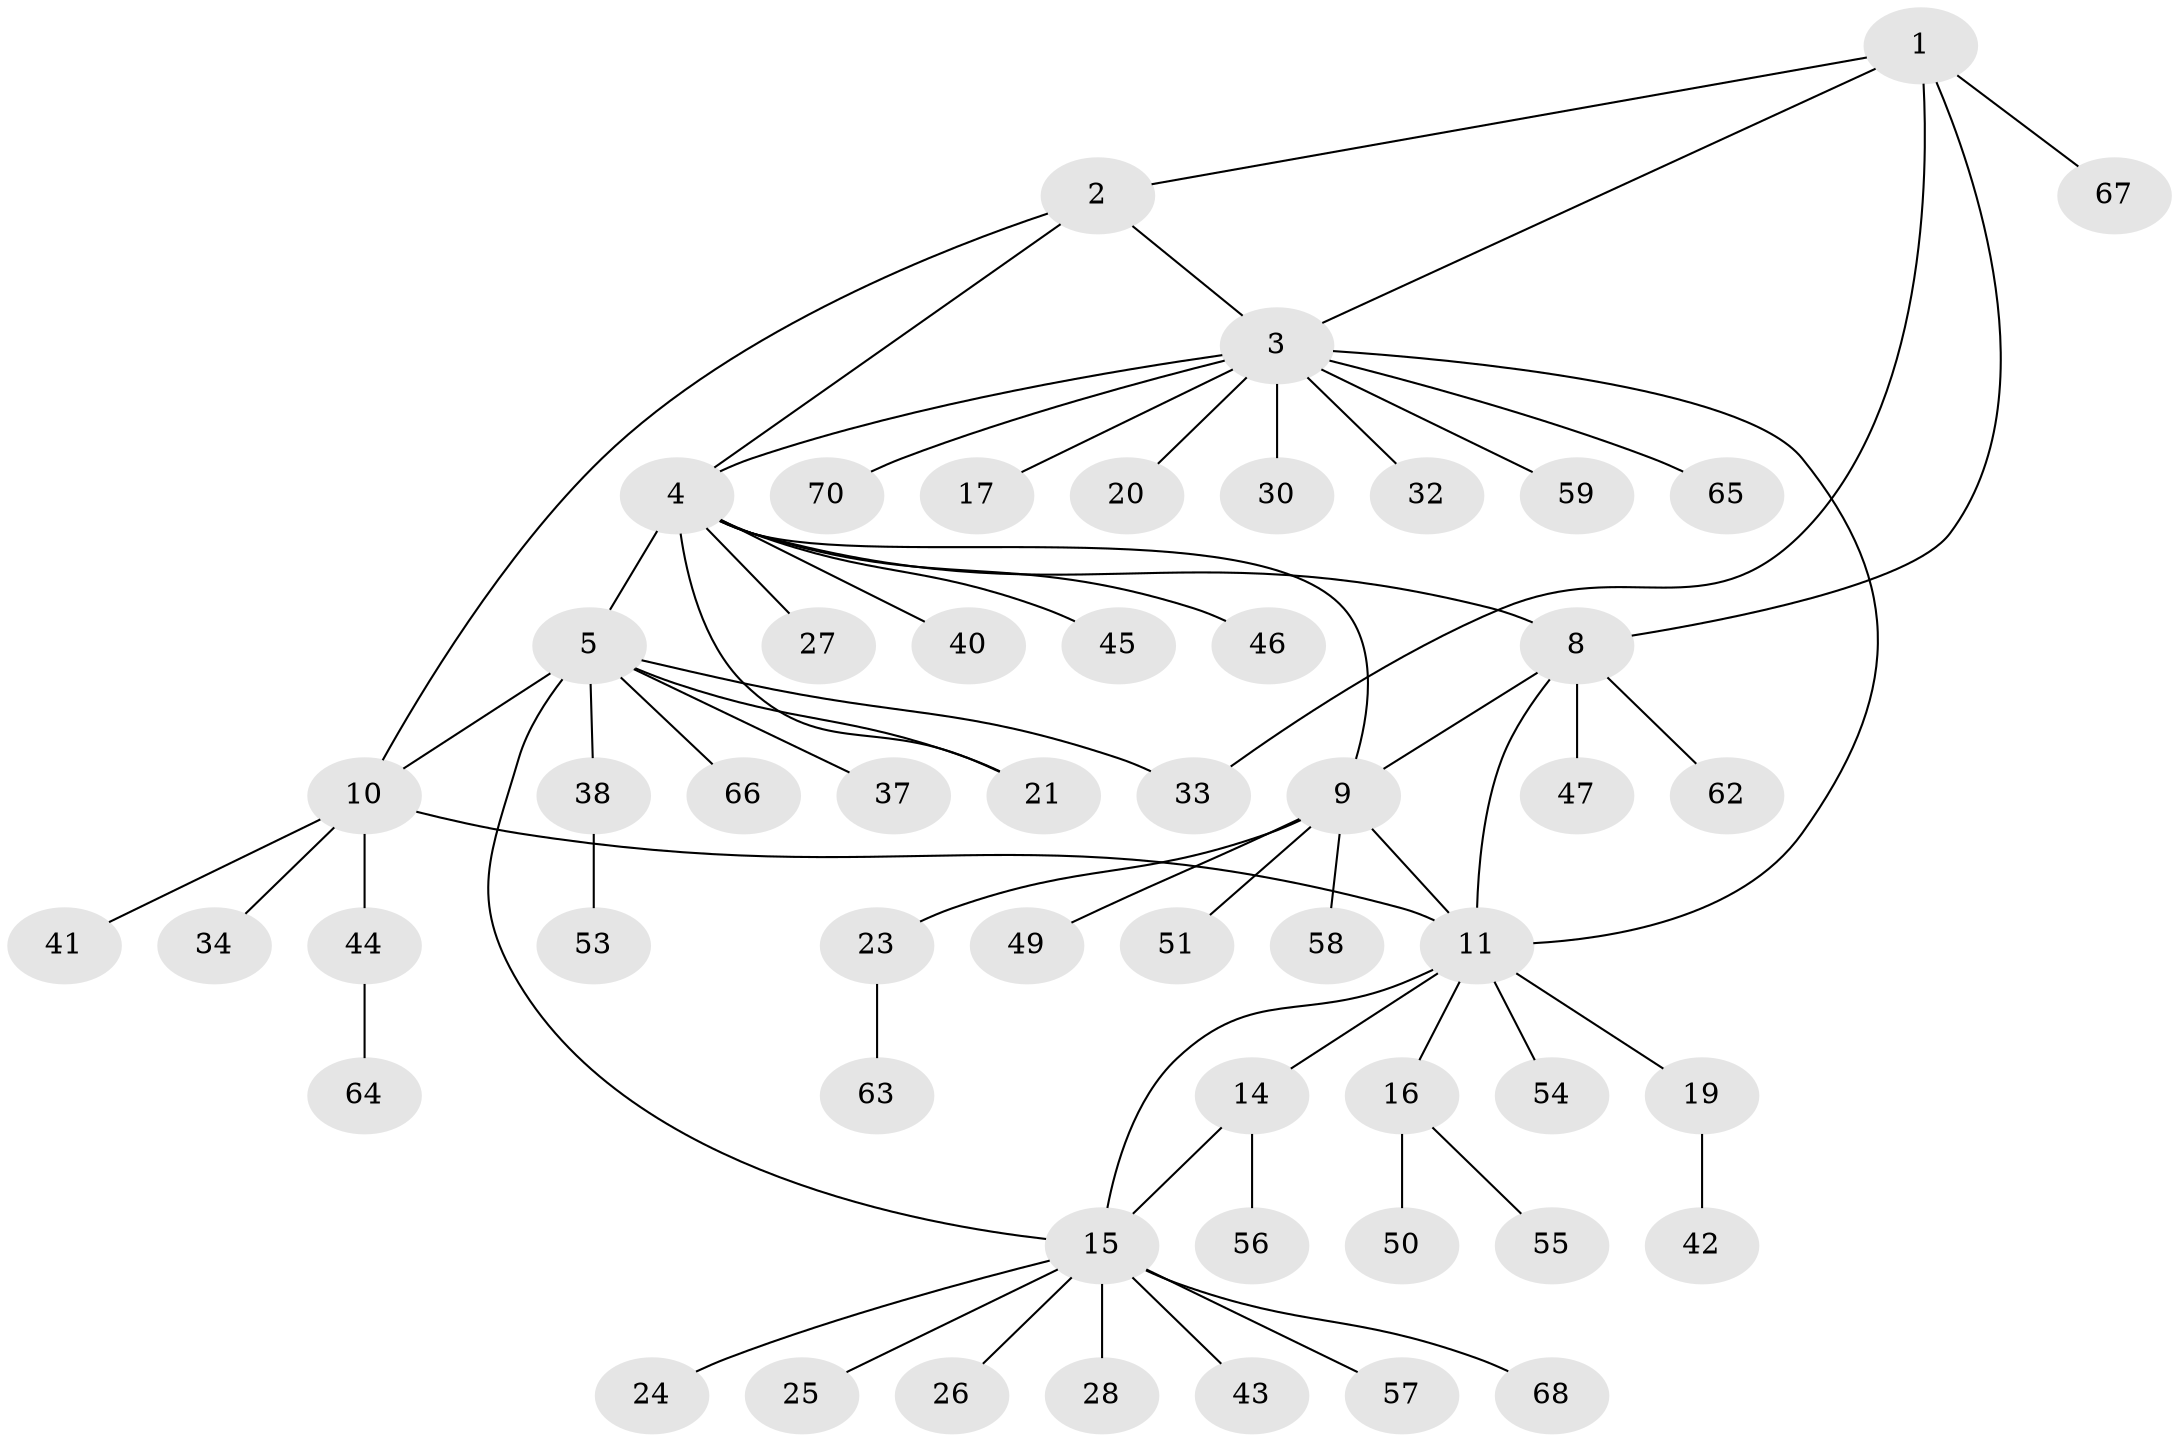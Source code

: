 // Generated by graph-tools (version 1.1) at 2025/52/02/27/25 19:52:14]
// undirected, 54 vertices, 65 edges
graph export_dot {
graph [start="1"]
  node [color=gray90,style=filled];
  1 [super="+48"];
  2;
  3 [super="+29"];
  4 [super="+7"];
  5 [super="+6"];
  8 [super="+60"];
  9 [super="+18"];
  10 [super="+12"];
  11 [super="+13"];
  14 [super="+36"];
  15 [super="+22"];
  16 [super="+39"];
  17;
  19;
  20;
  21;
  23 [super="+35"];
  24;
  25;
  26;
  27 [super="+31"];
  28;
  30;
  32;
  33;
  34;
  37;
  38;
  40;
  41;
  42;
  43;
  44;
  45;
  46;
  47;
  49 [super="+52"];
  50;
  51;
  53;
  54;
  55;
  56 [super="+61"];
  57;
  58;
  59;
  62;
  63 [super="+69"];
  64;
  65;
  66;
  67;
  68;
  70;
  1 -- 2;
  1 -- 3;
  1 -- 8;
  1 -- 33;
  1 -- 67;
  2 -- 3;
  2 -- 4;
  2 -- 10;
  3 -- 17;
  3 -- 20;
  3 -- 30;
  3 -- 65;
  3 -- 70;
  3 -- 11;
  3 -- 32;
  3 -- 59;
  3 -- 4;
  4 -- 5 [weight=2];
  4 -- 27;
  4 -- 45;
  4 -- 46;
  4 -- 8 [weight=2];
  4 -- 21;
  4 -- 9;
  4 -- 40;
  5 -- 37;
  5 -- 38;
  5 -- 33;
  5 -- 66;
  5 -- 21;
  5 -- 10;
  5 -- 15;
  8 -- 9;
  8 -- 47;
  8 -- 62;
  8 -- 11;
  9 -- 11;
  9 -- 23;
  9 -- 49;
  9 -- 51;
  9 -- 58;
  10 -- 11 [weight=2];
  10 -- 41;
  10 -- 44;
  10 -- 34;
  11 -- 16;
  11 -- 19;
  11 -- 54;
  11 -- 14;
  11 -- 15;
  14 -- 15;
  14 -- 56;
  15 -- 24;
  15 -- 25;
  15 -- 26;
  15 -- 28;
  15 -- 43;
  15 -- 57;
  15 -- 68;
  16 -- 50;
  16 -- 55;
  19 -- 42;
  23 -- 63;
  38 -- 53;
  44 -- 64;
}
